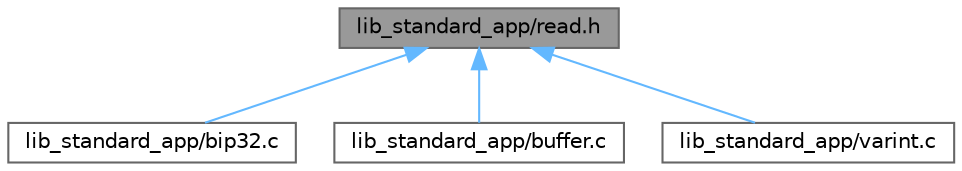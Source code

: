 digraph "lib_standard_app/read.h"
{
 // LATEX_PDF_SIZE
  bgcolor="transparent";
  edge [fontname=Helvetica,fontsize=10,labelfontname=Helvetica,labelfontsize=10];
  node [fontname=Helvetica,fontsize=10,shape=box,height=0.2,width=0.4];
  Node1 [label="lib_standard_app/read.h",height=0.2,width=0.4,color="gray40", fillcolor="grey60", style="filled", fontcolor="black",tooltip=" "];
  Node1 -> Node2 [dir="back",color="steelblue1",style="solid"];
  Node2 [label="lib_standard_app/bip32.c",height=0.2,width=0.4,color="grey40", fillcolor="white", style="filled",URL="$bip32_8c.html",tooltip=" "];
  Node1 -> Node3 [dir="back",color="steelblue1",style="solid"];
  Node3 [label="lib_standard_app/buffer.c",height=0.2,width=0.4,color="grey40", fillcolor="white", style="filled",URL="$buffer_8c.html",tooltip=" "];
  Node1 -> Node4 [dir="back",color="steelblue1",style="solid"];
  Node4 [label="lib_standard_app/varint.c",height=0.2,width=0.4,color="grey40", fillcolor="white", style="filled",URL="$varint_8c.html",tooltip=" "];
}
